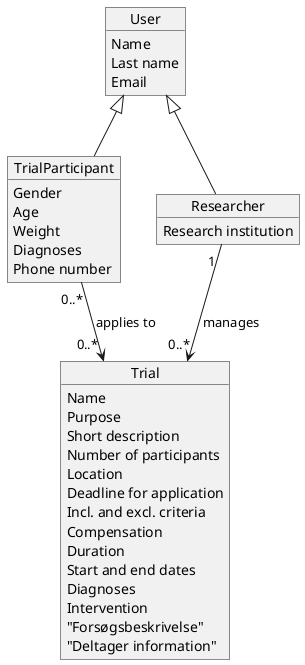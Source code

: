 @startuml
'https://plantuml.com/class-diagram

object User {
    Name
    Last name
    Email
}

object TrialParticipant {
    Gender
    Age
    Weight
    Diagnoses
    Phone number
}

object Researcher {
    Research institution
}

object Trial {
    Name
    Purpose
    Short description
    Number of participants
    Location
    Deadline for application
    Incl. and excl. criteria
    Compensation
    Duration
    Start and end dates
    Diagnoses
    Intervention
    "Forsøgsbeskrivelse"
    "Deltager information"
}

User <|-- TrialParticipant
User <|-- Researcher
TrialParticipant "0..*" --> "0..* " Trial : applies to
Researcher "1 " --> "0..*" Trial : manages


@enduml